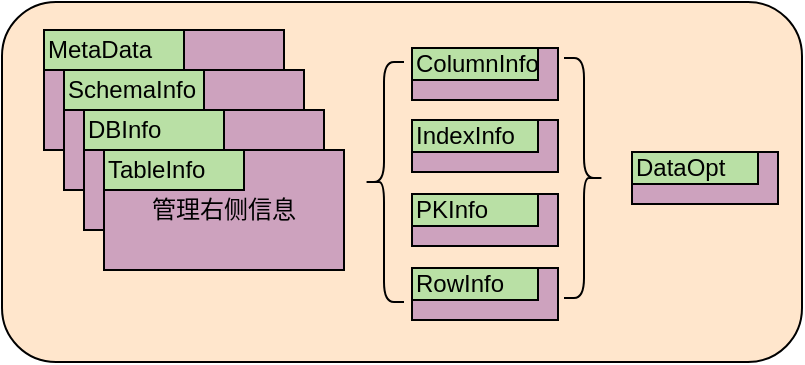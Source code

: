<mxfile version="16.6.2" type="github">
  <diagram id="eaH_v75tBOMTthLSwXlI" name="Page-1">
    <mxGraphModel dx="909" dy="407" grid="1" gridSize="10" guides="1" tooltips="1" connect="1" arrows="1" fold="1" page="1" pageScale="1" pageWidth="1169" pageHeight="827" math="0" shadow="0">
      <root>
        <mxCell id="0" />
        <mxCell id="1" parent="0" />
        <mxCell id="Qfjiy_RcMArSj1-UPWjm-1" value="" style="rounded=1;whiteSpace=wrap;html=1;shadow=0;fillColor=#FFE6CC;" parent="1" vertex="1">
          <mxGeometry x="365" y="117" width="400" height="180" as="geometry" />
        </mxCell>
        <mxCell id="Qfjiy_RcMArSj1-UPWjm-3" value="" style="rounded=0;whiteSpace=wrap;html=1;fillColor=#CDA2BE;" parent="1" vertex="1">
          <mxGeometry x="386" y="131" width="120" height="60" as="geometry" />
        </mxCell>
        <mxCell id="Qfjiy_RcMArSj1-UPWjm-2" value="MetaData" style="rounded=0;whiteSpace=wrap;html=1;align=left;fillColor=#B9E0A5;" parent="1" vertex="1">
          <mxGeometry x="386" y="131" width="70" height="20" as="geometry" />
        </mxCell>
        <mxCell id="Qfjiy_RcMArSj1-UPWjm-4" value="" style="rounded=0;whiteSpace=wrap;html=1;fillColor=#CDA2BE;" parent="1" vertex="1">
          <mxGeometry x="396" y="151" width="120" height="60" as="geometry" />
        </mxCell>
        <mxCell id="Qfjiy_RcMArSj1-UPWjm-5" value="SchemaInfo" style="rounded=0;whiteSpace=wrap;html=1;align=left;fillColor=#B9E0A5;" parent="1" vertex="1">
          <mxGeometry x="396" y="151" width="70" height="20" as="geometry" />
        </mxCell>
        <mxCell id="Qfjiy_RcMArSj1-UPWjm-6" value="" style="rounded=0;whiteSpace=wrap;html=1;fillColor=#CDA2BE;" parent="1" vertex="1">
          <mxGeometry x="406" y="171" width="120" height="60" as="geometry" />
        </mxCell>
        <mxCell id="Qfjiy_RcMArSj1-UPWjm-7" value="DBInfo" style="rounded=0;whiteSpace=wrap;html=1;align=left;fillColor=#B9E0A5;" parent="1" vertex="1">
          <mxGeometry x="406" y="171" width="70" height="20" as="geometry" />
        </mxCell>
        <mxCell id="Qfjiy_RcMArSj1-UPWjm-8" value="管理右侧信息" style="rounded=0;whiteSpace=wrap;html=1;fillColor=#CDA2BE;" parent="1" vertex="1">
          <mxGeometry x="416" y="191" width="120" height="60" as="geometry" />
        </mxCell>
        <mxCell id="Qfjiy_RcMArSj1-UPWjm-9" value="TableInfo" style="rounded=0;whiteSpace=wrap;html=1;align=left;fillColor=#B9E0A5;" parent="1" vertex="1">
          <mxGeometry x="416" y="191" width="70" height="20" as="geometry" />
        </mxCell>
        <mxCell id="Qfjiy_RcMArSj1-UPWjm-10" value="" style="rounded=0;whiteSpace=wrap;html=1;fillColor=#CDA2BE;" parent="1" vertex="1">
          <mxGeometry x="570" y="140" width="73" height="26" as="geometry" />
        </mxCell>
        <mxCell id="Qfjiy_RcMArSj1-UPWjm-11" value="ColumnInfo" style="rounded=0;whiteSpace=wrap;html=1;align=left;fillColor=#B9E0A5;" parent="1" vertex="1">
          <mxGeometry x="570" y="140" width="63" height="16" as="geometry" />
        </mxCell>
        <mxCell id="Qfjiy_RcMArSj1-UPWjm-16" value="" style="rounded=0;whiteSpace=wrap;html=1;fillColor=#CDA2BE;" parent="1" vertex="1">
          <mxGeometry x="570" y="176" width="73" height="26" as="geometry" />
        </mxCell>
        <mxCell id="Qfjiy_RcMArSj1-UPWjm-17" value="IndexInfo" style="rounded=0;whiteSpace=wrap;html=1;align=left;fillColor=#B9E0A5;" parent="1" vertex="1">
          <mxGeometry x="570" y="176" width="63" height="16" as="geometry" />
        </mxCell>
        <mxCell id="Qfjiy_RcMArSj1-UPWjm-18" value="" style="rounded=0;whiteSpace=wrap;html=1;fillColor=#CDA2BE;" parent="1" vertex="1">
          <mxGeometry x="570" y="213" width="73" height="26" as="geometry" />
        </mxCell>
        <mxCell id="Qfjiy_RcMArSj1-UPWjm-19" value="PKInfo" style="rounded=0;whiteSpace=wrap;html=1;align=left;fillColor=#B9E0A5;" parent="1" vertex="1">
          <mxGeometry x="570" y="213" width="63" height="16" as="geometry" />
        </mxCell>
        <mxCell id="Qfjiy_RcMArSj1-UPWjm-20" value="" style="rounded=0;whiteSpace=wrap;html=1;fillColor=#CDA2BE;" parent="1" vertex="1">
          <mxGeometry x="570" y="250" width="73" height="26" as="geometry" />
        </mxCell>
        <mxCell id="Qfjiy_RcMArSj1-UPWjm-21" value="RowInfo" style="rounded=0;whiteSpace=wrap;html=1;align=left;fillColor=#B9E0A5;" parent="1" vertex="1">
          <mxGeometry x="570" y="250" width="63" height="16" as="geometry" />
        </mxCell>
        <mxCell id="Qfjiy_RcMArSj1-UPWjm-22" value="" style="rounded=0;whiteSpace=wrap;html=1;fillColor=#CDA2BE;" parent="1" vertex="1">
          <mxGeometry x="680" y="192" width="73" height="26" as="geometry" />
        </mxCell>
        <mxCell id="Qfjiy_RcMArSj1-UPWjm-23" value="DataOpt" style="rounded=0;whiteSpace=wrap;html=1;align=left;fillColor=#B9E0A5;" parent="1" vertex="1">
          <mxGeometry x="680" y="192" width="63" height="16" as="geometry" />
        </mxCell>
        <mxCell id="Qfjiy_RcMArSj1-UPWjm-24" value="" style="shape=curlyBracket;whiteSpace=wrap;html=1;rounded=1;fillColor=#CDA2BE;" parent="1" vertex="1">
          <mxGeometry x="546" y="147" width="20" height="120" as="geometry" />
        </mxCell>
        <mxCell id="Qfjiy_RcMArSj1-UPWjm-25" value="" style="shape=curlyBracket;whiteSpace=wrap;html=1;rounded=1;flipH=1;fillColor=#CDA2BE;" parent="1" vertex="1">
          <mxGeometry x="646" y="145" width="20" height="120" as="geometry" />
        </mxCell>
      </root>
    </mxGraphModel>
  </diagram>
</mxfile>
